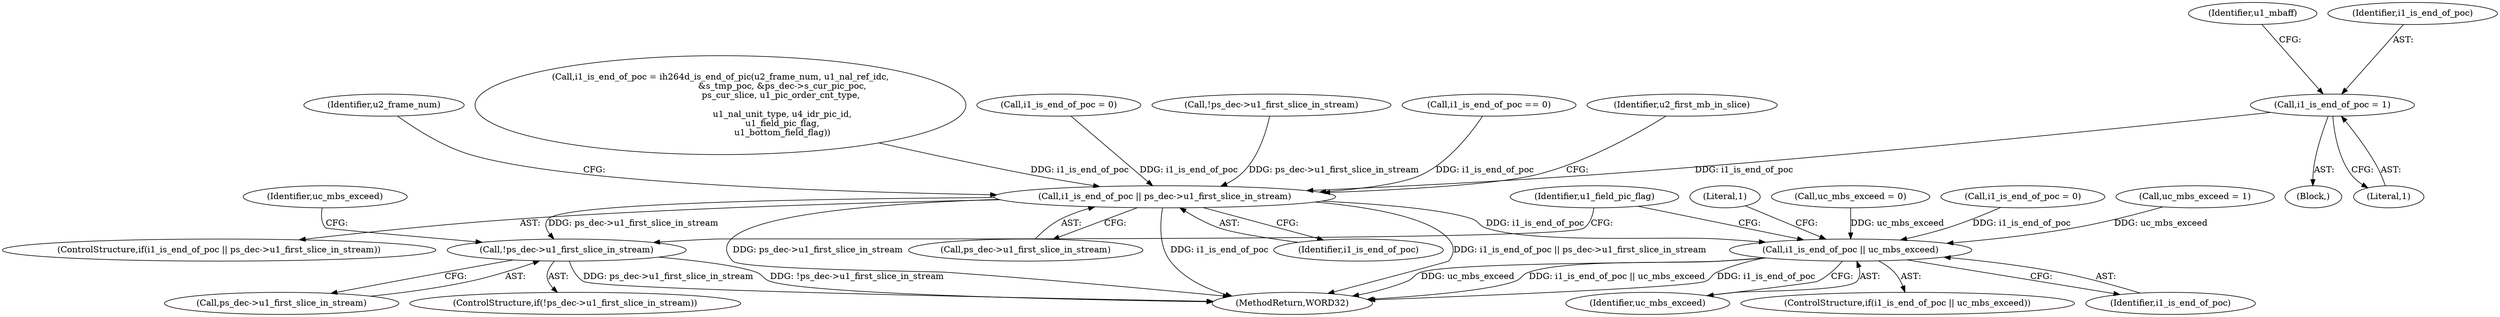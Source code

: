 digraph "1_Android_8b5fd8f24eba5dd19ab2f80ea11a9125aa882ae2@del" {
"1000777" [label="(Call,i1_is_end_of_poc = 1)"];
"1000801" [label="(Call,i1_is_end_of_poc || ps_dec->u1_first_slice_in_stream)"];
"1001179" [label="(Call,!ps_dec->u1_first_slice_in_stream)"];
"1001211" [label="(Call,i1_is_end_of_poc || uc_mbs_exceed)"];
"1001213" [label="(Identifier,uc_mbs_exceed)"];
"1001186" [label="(Identifier,uc_mbs_exceed)"];
"1000737" [label="(Call,!ps_dec->u1_first_slice_in_stream)"];
"1001207" [label="(Call,uc_mbs_exceed = 1)"];
"1001180" [label="(Call,ps_dec->u1_first_slice_in_stream)"];
"1001210" [label="(ControlStructure,if(i1_is_end_of_poc || uc_mbs_exceed))"];
"1001179" [label="(Call,!ps_dec->u1_first_slice_in_stream)"];
"1002568" [label="(MethodReturn,WORD32)"];
"1001217" [label="(Literal,1)"];
"1001211" [label="(Call,i1_is_end_of_poc || uc_mbs_exceed)"];
"1000766" [label="(Call,i1_is_end_of_poc == 0)"];
"1001178" [label="(ControlStructure,if(!ps_dec->u1_first_slice_in_stream))"];
"1001008" [label="(Identifier,u2_first_mb_in_slice)"];
"1000810" [label="(Identifier,u2_frame_num)"];
"1000742" [label="(Call,i1_is_end_of_poc = ih264d_is_end_of_pic(u2_frame_num, u1_nal_ref_idc,\n                                             &s_tmp_poc, &ps_dec->s_cur_pic_poc,\n                                            ps_cur_slice, u1_pic_order_cnt_type,\n\n                                             u1_nal_unit_type, u4_idr_pic_id,\n                                             u1_field_pic_flag,\n                                             u1_bottom_field_flag))"];
"1000803" [label="(Call,ps_dec->u1_first_slice_in_stream)"];
"1000790" [label="(Identifier,u1_mbaff)"];
"1000801" [label="(Call,i1_is_end_of_poc || ps_dec->u1_first_slice_in_stream)"];
"1001185" [label="(Call,uc_mbs_exceed = 0)"];
"1001212" [label="(Identifier,i1_is_end_of_poc)"];
"1000777" [label="(Call,i1_is_end_of_poc = 1)"];
"1000733" [label="(Call,i1_is_end_of_poc = 0)"];
"1000779" [label="(Literal,1)"];
"1001263" [label="(Identifier,u1_field_pic_flag)"];
"1000769" [label="(Block,)"];
"1000778" [label="(Identifier,i1_is_end_of_poc)"];
"1000800" [label="(ControlStructure,if(i1_is_end_of_poc || ps_dec->u1_first_slice_in_stream))"];
"1000802" [label="(Identifier,i1_is_end_of_poc)"];
"1001138" [label="(Call,i1_is_end_of_poc = 0)"];
"1000777" -> "1000769"  [label="AST: "];
"1000777" -> "1000779"  [label="CFG: "];
"1000778" -> "1000777"  [label="AST: "];
"1000779" -> "1000777"  [label="AST: "];
"1000790" -> "1000777"  [label="CFG: "];
"1000777" -> "1000801"  [label="DDG: i1_is_end_of_poc"];
"1000801" -> "1000800"  [label="AST: "];
"1000801" -> "1000802"  [label="CFG: "];
"1000801" -> "1000803"  [label="CFG: "];
"1000802" -> "1000801"  [label="AST: "];
"1000803" -> "1000801"  [label="AST: "];
"1000810" -> "1000801"  [label="CFG: "];
"1001008" -> "1000801"  [label="CFG: "];
"1000801" -> "1002568"  [label="DDG: ps_dec->u1_first_slice_in_stream"];
"1000801" -> "1002568"  [label="DDG: i1_is_end_of_poc"];
"1000801" -> "1002568"  [label="DDG: i1_is_end_of_poc || ps_dec->u1_first_slice_in_stream"];
"1000733" -> "1000801"  [label="DDG: i1_is_end_of_poc"];
"1000766" -> "1000801"  [label="DDG: i1_is_end_of_poc"];
"1000742" -> "1000801"  [label="DDG: i1_is_end_of_poc"];
"1000737" -> "1000801"  [label="DDG: ps_dec->u1_first_slice_in_stream"];
"1000801" -> "1001179"  [label="DDG: ps_dec->u1_first_slice_in_stream"];
"1000801" -> "1001211"  [label="DDG: i1_is_end_of_poc"];
"1001179" -> "1001178"  [label="AST: "];
"1001179" -> "1001180"  [label="CFG: "];
"1001180" -> "1001179"  [label="AST: "];
"1001186" -> "1001179"  [label="CFG: "];
"1001263" -> "1001179"  [label="CFG: "];
"1001179" -> "1002568"  [label="DDG: !ps_dec->u1_first_slice_in_stream"];
"1001179" -> "1002568"  [label="DDG: ps_dec->u1_first_slice_in_stream"];
"1001211" -> "1001210"  [label="AST: "];
"1001211" -> "1001212"  [label="CFG: "];
"1001211" -> "1001213"  [label="CFG: "];
"1001212" -> "1001211"  [label="AST: "];
"1001213" -> "1001211"  [label="AST: "];
"1001217" -> "1001211"  [label="CFG: "];
"1001263" -> "1001211"  [label="CFG: "];
"1001211" -> "1002568"  [label="DDG: uc_mbs_exceed"];
"1001211" -> "1002568"  [label="DDG: i1_is_end_of_poc || uc_mbs_exceed"];
"1001211" -> "1002568"  [label="DDG: i1_is_end_of_poc"];
"1001138" -> "1001211"  [label="DDG: i1_is_end_of_poc"];
"1001185" -> "1001211"  [label="DDG: uc_mbs_exceed"];
"1001207" -> "1001211"  [label="DDG: uc_mbs_exceed"];
}
